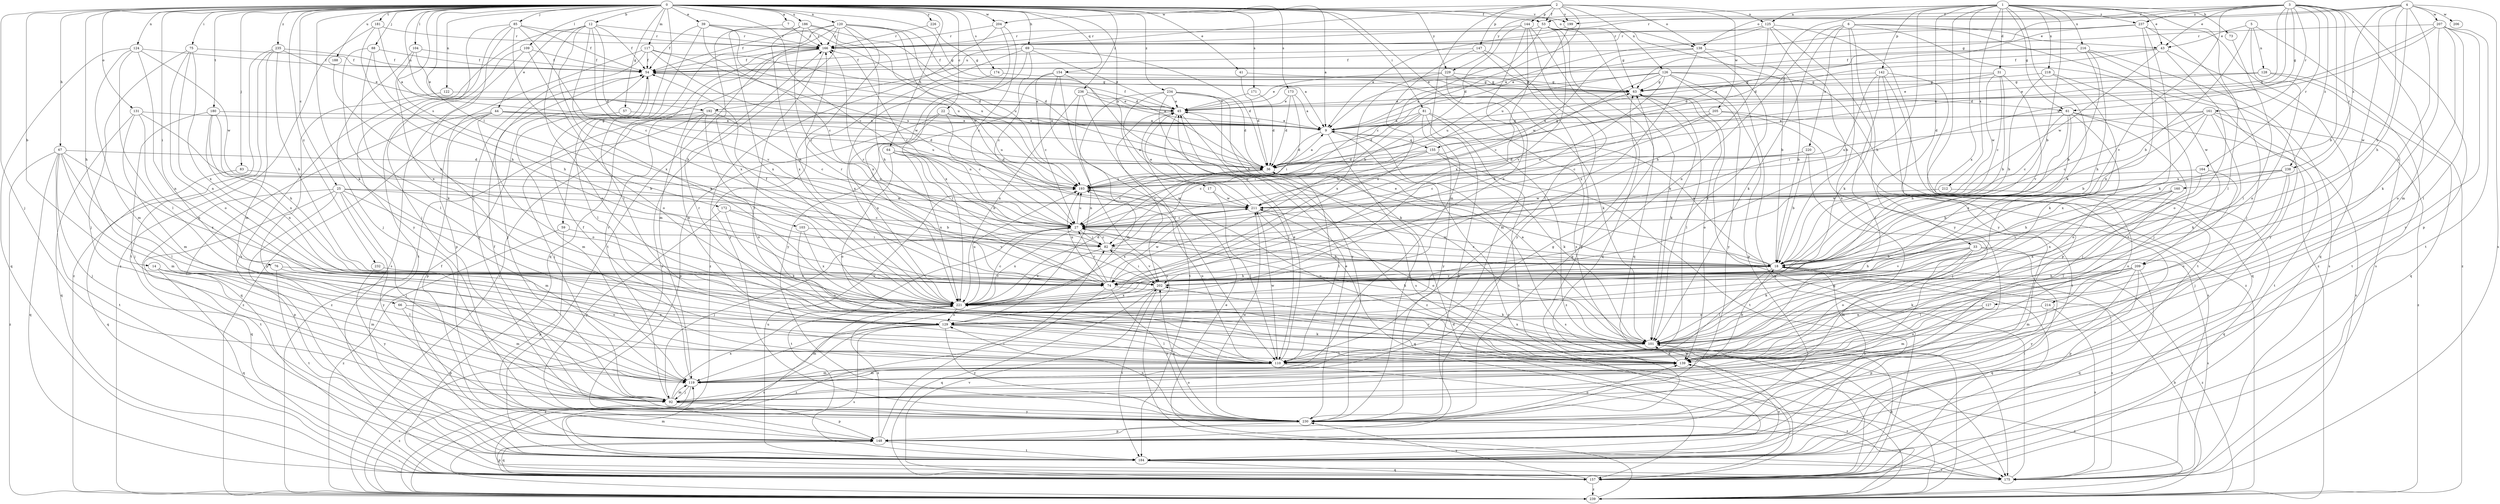 strict digraph  {
0;
1;
2;
3;
4;
5;
6;
7;
9;
12;
14;
17;
18;
22;
25;
27;
31;
33;
36;
39;
41;
43;
44;
45;
53;
54;
57;
59;
61;
63;
64;
66;
67;
69;
73;
74;
75;
76;
81;
82;
83;
85;
88;
92;
101;
103;
104;
109;
110;
117;
119;
120;
122;
124;
125;
126;
127;
128;
129;
131;
138;
139;
142;
144;
147;
148;
154;
155;
157;
160;
161;
164;
166;
171;
172;
173;
174;
175;
180;
181;
184;
186;
188;
192;
193;
199;
202;
204;
205;
206;
207;
209;
211;
212;
214;
216;
218;
220;
221;
226;
229;
230;
232;
234;
235;
236;
237;
238;
239;
0 -> 7  [label=a];
0 -> 9  [label=a];
0 -> 12  [label=b];
0 -> 14  [label=b];
0 -> 17  [label=b];
0 -> 22  [label=c];
0 -> 25  [label=c];
0 -> 27  [label=c];
0 -> 39  [label=e];
0 -> 41  [label=e];
0 -> 53  [label=f];
0 -> 57  [label=g];
0 -> 59  [label=g];
0 -> 61  [label=g];
0 -> 64  [label=h];
0 -> 66  [label=h];
0 -> 67  [label=h];
0 -> 69  [label=h];
0 -> 75  [label=i];
0 -> 76  [label=i];
0 -> 81  [label=i];
0 -> 83  [label=j];
0 -> 85  [label=j];
0 -> 88  [label=j];
0 -> 92  [label=j];
0 -> 101  [label=k];
0 -> 103  [label=l];
0 -> 104  [label=l];
0 -> 109  [label=l];
0 -> 117  [label=m];
0 -> 120  [label=n];
0 -> 122  [label=n];
0 -> 124  [label=n];
0 -> 131  [label=o];
0 -> 138  [label=o];
0 -> 154  [label=q];
0 -> 171  [label=s];
0 -> 172  [label=s];
0 -> 173  [label=s];
0 -> 174  [label=s];
0 -> 175  [label=s];
0 -> 180  [label=t];
0 -> 181  [label=t];
0 -> 186  [label=u];
0 -> 188  [label=u];
0 -> 192  [label=u];
0 -> 199  [label=v];
0 -> 204  [label=w];
0 -> 226  [label=y];
0 -> 229  [label=y];
0 -> 232  [label=z];
0 -> 234  [label=z];
0 -> 235  [label=z];
0 -> 236  [label=z];
1 -> 18  [label=b];
1 -> 31  [label=d];
1 -> 33  [label=d];
1 -> 36  [label=d];
1 -> 43  [label=e];
1 -> 61  [label=g];
1 -> 73  [label=h];
1 -> 74  [label=h];
1 -> 101  [label=k];
1 -> 110  [label=l];
1 -> 125  [label=n];
1 -> 142  [label=p];
1 -> 184  [label=t];
1 -> 212  [label=x];
1 -> 214  [label=x];
1 -> 216  [label=x];
1 -> 218  [label=x];
1 -> 229  [label=y];
1 -> 237  [label=z];
2 -> 36  [label=d];
2 -> 53  [label=f];
2 -> 119  [label=m];
2 -> 125  [label=n];
2 -> 126  [label=n];
2 -> 138  [label=o];
2 -> 144  [label=p];
2 -> 147  [label=p];
2 -> 192  [label=u];
2 -> 199  [label=v];
2 -> 204  [label=w];
2 -> 205  [label=w];
3 -> 18  [label=b];
3 -> 43  [label=e];
3 -> 53  [label=f];
3 -> 61  [label=g];
3 -> 119  [label=m];
3 -> 148  [label=p];
3 -> 155  [label=q];
3 -> 160  [label=r];
3 -> 161  [label=r];
3 -> 164  [label=r];
3 -> 166  [label=r];
3 -> 193  [label=u];
3 -> 199  [label=v];
3 -> 202  [label=v];
3 -> 237  [label=z];
3 -> 238  [label=z];
4 -> 18  [label=b];
4 -> 63  [label=g];
4 -> 74  [label=h];
4 -> 127  [label=n];
4 -> 138  [label=o];
4 -> 175  [label=s];
4 -> 206  [label=w];
4 -> 207  [label=w];
4 -> 209  [label=w];
4 -> 238  [label=z];
5 -> 18  [label=b];
5 -> 43  [label=e];
5 -> 128  [label=n];
5 -> 139  [label=o];
5 -> 239  [label=z];
6 -> 43  [label=e];
6 -> 101  [label=k];
6 -> 129  [label=n];
6 -> 139  [label=o];
6 -> 209  [label=w];
6 -> 220  [label=x];
6 -> 230  [label=y];
6 -> 239  [label=z];
7 -> 166  [label=r];
7 -> 221  [label=x];
9 -> 36  [label=d];
9 -> 155  [label=q];
9 -> 230  [label=y];
9 -> 239  [label=z];
12 -> 36  [label=d];
12 -> 44  [label=e];
12 -> 54  [label=f];
12 -> 74  [label=h];
12 -> 101  [label=k];
12 -> 139  [label=o];
12 -> 166  [label=r];
12 -> 175  [label=s];
12 -> 202  [label=v];
14 -> 110  [label=l];
14 -> 119  [label=m];
14 -> 157  [label=q];
14 -> 202  [label=v];
17 -> 110  [label=l];
17 -> 211  [label=w];
18 -> 9  [label=a];
18 -> 27  [label=c];
18 -> 45  [label=e];
18 -> 74  [label=h];
18 -> 110  [label=l];
18 -> 157  [label=q];
18 -> 166  [label=r];
18 -> 175  [label=s];
18 -> 202  [label=v];
18 -> 211  [label=w];
18 -> 239  [label=z];
22 -> 9  [label=a];
22 -> 27  [label=c];
22 -> 148  [label=p];
22 -> 193  [label=u];
22 -> 221  [label=x];
25 -> 18  [label=b];
25 -> 92  [label=j];
25 -> 119  [label=m];
25 -> 148  [label=p];
25 -> 157  [label=q];
25 -> 184  [label=t];
25 -> 211  [label=w];
25 -> 230  [label=y];
27 -> 82  [label=i];
27 -> 92  [label=j];
27 -> 101  [label=k];
27 -> 166  [label=r];
27 -> 184  [label=t];
27 -> 193  [label=u];
27 -> 221  [label=x];
31 -> 18  [label=b];
31 -> 27  [label=c];
31 -> 45  [label=e];
31 -> 63  [label=g];
31 -> 202  [label=v];
31 -> 211  [label=w];
33 -> 18  [label=b];
33 -> 74  [label=h];
33 -> 101  [label=k];
33 -> 119  [label=m];
33 -> 139  [label=o];
33 -> 175  [label=s];
33 -> 184  [label=t];
33 -> 202  [label=v];
36 -> 9  [label=a];
36 -> 27  [label=c];
36 -> 110  [label=l];
36 -> 175  [label=s];
36 -> 193  [label=u];
39 -> 27  [label=c];
39 -> 36  [label=d];
39 -> 54  [label=f];
39 -> 110  [label=l];
39 -> 166  [label=r];
39 -> 193  [label=u];
41 -> 36  [label=d];
41 -> 63  [label=g];
43 -> 9  [label=a];
43 -> 54  [label=f];
43 -> 139  [label=o];
43 -> 175  [label=s];
43 -> 211  [label=w];
44 -> 9  [label=a];
44 -> 36  [label=d];
44 -> 139  [label=o];
44 -> 148  [label=p];
44 -> 157  [label=q];
44 -> 193  [label=u];
44 -> 239  [label=z];
45 -> 9  [label=a];
45 -> 54  [label=f];
45 -> 110  [label=l];
45 -> 202  [label=v];
45 -> 239  [label=z];
53 -> 18  [label=b];
53 -> 27  [label=c];
53 -> 63  [label=g];
53 -> 101  [label=k];
53 -> 157  [label=q];
53 -> 166  [label=r];
53 -> 202  [label=v];
54 -> 63  [label=g];
54 -> 92  [label=j];
54 -> 110  [label=l];
57 -> 9  [label=a];
57 -> 119  [label=m];
59 -> 82  [label=i];
59 -> 148  [label=p];
59 -> 239  [label=z];
61 -> 9  [label=a];
61 -> 27  [label=c];
61 -> 74  [label=h];
61 -> 92  [label=j];
61 -> 139  [label=o];
61 -> 184  [label=t];
61 -> 221  [label=x];
63 -> 45  [label=e];
63 -> 101  [label=k];
63 -> 110  [label=l];
63 -> 139  [label=o];
64 -> 18  [label=b];
64 -> 36  [label=d];
64 -> 82  [label=i];
64 -> 139  [label=o];
64 -> 193  [label=u];
64 -> 221  [label=x];
66 -> 119  [label=m];
66 -> 129  [label=n];
66 -> 148  [label=p];
67 -> 36  [label=d];
67 -> 92  [label=j];
67 -> 110  [label=l];
67 -> 119  [label=m];
67 -> 157  [label=q];
67 -> 184  [label=t];
67 -> 221  [label=x];
67 -> 239  [label=z];
69 -> 27  [label=c];
69 -> 36  [label=d];
69 -> 45  [label=e];
69 -> 54  [label=f];
69 -> 221  [label=x];
69 -> 230  [label=y];
73 -> 110  [label=l];
74 -> 27  [label=c];
74 -> 54  [label=f];
74 -> 101  [label=k];
74 -> 166  [label=r];
74 -> 193  [label=u];
74 -> 211  [label=w];
74 -> 230  [label=y];
74 -> 239  [label=z];
75 -> 54  [label=f];
75 -> 92  [label=j];
75 -> 129  [label=n];
75 -> 139  [label=o];
75 -> 221  [label=x];
76 -> 139  [label=o];
76 -> 184  [label=t];
76 -> 202  [label=v];
81 -> 9  [label=a];
81 -> 36  [label=d];
81 -> 82  [label=i];
81 -> 148  [label=p];
81 -> 184  [label=t];
81 -> 230  [label=y];
81 -> 239  [label=z];
82 -> 18  [label=b];
82 -> 27  [label=c];
82 -> 202  [label=v];
82 -> 221  [label=x];
83 -> 157  [label=q];
83 -> 193  [label=u];
85 -> 27  [label=c];
85 -> 54  [label=f];
85 -> 92  [label=j];
85 -> 110  [label=l];
85 -> 166  [label=r];
85 -> 221  [label=x];
85 -> 230  [label=y];
88 -> 54  [label=f];
88 -> 74  [label=h];
88 -> 101  [label=k];
88 -> 110  [label=l];
92 -> 63  [label=g];
92 -> 119  [label=m];
92 -> 139  [label=o];
92 -> 148  [label=p];
92 -> 166  [label=r];
92 -> 221  [label=x];
92 -> 230  [label=y];
101 -> 9  [label=a];
101 -> 110  [label=l];
101 -> 139  [label=o];
101 -> 221  [label=x];
103 -> 82  [label=i];
103 -> 139  [label=o];
103 -> 221  [label=x];
104 -> 45  [label=e];
104 -> 54  [label=f];
104 -> 92  [label=j];
104 -> 221  [label=x];
109 -> 54  [label=f];
109 -> 139  [label=o];
109 -> 175  [label=s];
109 -> 184  [label=t];
110 -> 45  [label=e];
110 -> 119  [label=m];
110 -> 166  [label=r];
110 -> 193  [label=u];
110 -> 211  [label=w];
110 -> 239  [label=z];
117 -> 9  [label=a];
117 -> 54  [label=f];
117 -> 148  [label=p];
117 -> 193  [label=u];
117 -> 211  [label=w];
117 -> 230  [label=y];
119 -> 54  [label=f];
119 -> 92  [label=j];
119 -> 239  [label=z];
120 -> 36  [label=d];
120 -> 54  [label=f];
120 -> 74  [label=h];
120 -> 157  [label=q];
120 -> 166  [label=r];
120 -> 184  [label=t];
120 -> 193  [label=u];
120 -> 211  [label=w];
120 -> 221  [label=x];
120 -> 239  [label=z];
122 -> 45  [label=e];
122 -> 148  [label=p];
124 -> 54  [label=f];
124 -> 110  [label=l];
124 -> 119  [label=m];
124 -> 129  [label=n];
124 -> 157  [label=q];
124 -> 211  [label=w];
125 -> 9  [label=a];
125 -> 18  [label=b];
125 -> 74  [label=h];
125 -> 101  [label=k];
125 -> 166  [label=r];
125 -> 230  [label=y];
126 -> 9  [label=a];
126 -> 27  [label=c];
126 -> 63  [label=g];
126 -> 74  [label=h];
126 -> 148  [label=p];
126 -> 157  [label=q];
126 -> 193  [label=u];
126 -> 230  [label=y];
126 -> 239  [label=z];
127 -> 119  [label=m];
127 -> 129  [label=n];
127 -> 139  [label=o];
128 -> 45  [label=e];
128 -> 63  [label=g];
128 -> 157  [label=q];
128 -> 184  [label=t];
129 -> 101  [label=k];
129 -> 110  [label=l];
129 -> 119  [label=m];
129 -> 175  [label=s];
129 -> 230  [label=y];
129 -> 239  [label=z];
131 -> 9  [label=a];
131 -> 18  [label=b];
131 -> 119  [label=m];
131 -> 129  [label=n];
131 -> 157  [label=q];
138 -> 18  [label=b];
138 -> 54  [label=f];
138 -> 101  [label=k];
138 -> 211  [label=w];
138 -> 221  [label=x];
139 -> 18  [label=b];
139 -> 101  [label=k];
139 -> 119  [label=m];
139 -> 193  [label=u];
139 -> 202  [label=v];
139 -> 239  [label=z];
142 -> 63  [label=g];
142 -> 82  [label=i];
142 -> 110  [label=l];
142 -> 148  [label=p];
142 -> 157  [label=q];
142 -> 184  [label=t];
144 -> 74  [label=h];
144 -> 110  [label=l];
144 -> 129  [label=n];
144 -> 157  [label=q];
144 -> 166  [label=r];
144 -> 221  [label=x];
147 -> 54  [label=f];
147 -> 148  [label=p];
147 -> 221  [label=x];
147 -> 230  [label=y];
148 -> 18  [label=b];
148 -> 82  [label=i];
148 -> 157  [label=q];
148 -> 184  [label=t];
148 -> 221  [label=x];
154 -> 18  [label=b];
154 -> 27  [label=c];
154 -> 63  [label=g];
154 -> 110  [label=l];
154 -> 175  [label=s];
154 -> 230  [label=y];
155 -> 27  [label=c];
155 -> 36  [label=d];
155 -> 63  [label=g];
155 -> 101  [label=k];
155 -> 184  [label=t];
155 -> 211  [label=w];
157 -> 36  [label=d];
157 -> 101  [label=k];
157 -> 148  [label=p];
157 -> 202  [label=v];
157 -> 230  [label=y];
157 -> 239  [label=z];
160 -> 110  [label=l];
160 -> 202  [label=v];
160 -> 211  [label=w];
160 -> 221  [label=x];
161 -> 9  [label=a];
161 -> 18  [label=b];
161 -> 27  [label=c];
161 -> 101  [label=k];
161 -> 175  [label=s];
161 -> 193  [label=u];
161 -> 221  [label=x];
161 -> 239  [label=z];
164 -> 101  [label=k];
164 -> 139  [label=o];
164 -> 193  [label=u];
166 -> 54  [label=f];
166 -> 110  [label=l];
166 -> 119  [label=m];
166 -> 239  [label=z];
171 -> 36  [label=d];
171 -> 45  [label=e];
172 -> 27  [label=c];
172 -> 101  [label=k];
172 -> 202  [label=v];
172 -> 230  [label=y];
173 -> 9  [label=a];
173 -> 36  [label=d];
173 -> 45  [label=e];
173 -> 82  [label=i];
174 -> 63  [label=g];
174 -> 221  [label=x];
175 -> 63  [label=g];
180 -> 9  [label=a];
180 -> 74  [label=h];
180 -> 92  [label=j];
180 -> 129  [label=n];
180 -> 221  [label=x];
181 -> 9  [label=a];
181 -> 74  [label=h];
181 -> 166  [label=r];
181 -> 239  [label=z];
184 -> 54  [label=f];
184 -> 119  [label=m];
184 -> 139  [label=o];
184 -> 157  [label=q];
184 -> 175  [label=s];
184 -> 193  [label=u];
186 -> 36  [label=d];
186 -> 74  [label=h];
186 -> 82  [label=i];
186 -> 166  [label=r];
186 -> 193  [label=u];
186 -> 221  [label=x];
188 -> 74  [label=h];
192 -> 9  [label=a];
192 -> 27  [label=c];
192 -> 92  [label=j];
192 -> 129  [label=n];
192 -> 139  [label=o];
192 -> 239  [label=z];
193 -> 211  [label=w];
199 -> 9  [label=a];
199 -> 193  [label=u];
202 -> 82  [label=i];
202 -> 157  [label=q];
202 -> 184  [label=t];
202 -> 221  [label=x];
204 -> 27  [label=c];
204 -> 166  [label=r];
204 -> 221  [label=x];
204 -> 239  [label=z];
205 -> 9  [label=a];
205 -> 27  [label=c];
205 -> 175  [label=s];
205 -> 184  [label=t];
205 -> 211  [label=w];
207 -> 36  [label=d];
207 -> 101  [label=k];
207 -> 110  [label=l];
207 -> 139  [label=o];
207 -> 166  [label=r];
207 -> 184  [label=t];
207 -> 193  [label=u];
207 -> 230  [label=y];
209 -> 74  [label=h];
209 -> 101  [label=k];
209 -> 110  [label=l];
209 -> 119  [label=m];
209 -> 148  [label=p];
209 -> 157  [label=q];
209 -> 230  [label=y];
211 -> 27  [label=c];
211 -> 45  [label=e];
211 -> 139  [label=o];
211 -> 157  [label=q];
211 -> 221  [label=x];
212 -> 157  [label=q];
212 -> 211  [label=w];
214 -> 129  [label=n];
214 -> 148  [label=p];
214 -> 175  [label=s];
216 -> 18  [label=b];
216 -> 45  [label=e];
216 -> 54  [label=f];
216 -> 74  [label=h];
216 -> 175  [label=s];
216 -> 230  [label=y];
218 -> 18  [label=b];
218 -> 63  [label=g];
218 -> 92  [label=j];
218 -> 101  [label=k];
220 -> 18  [label=b];
220 -> 27  [label=c];
220 -> 36  [label=d];
220 -> 92  [label=j];
221 -> 27  [label=c];
221 -> 36  [label=d];
221 -> 129  [label=n];
221 -> 175  [label=s];
221 -> 193  [label=u];
226 -> 63  [label=g];
226 -> 166  [label=r];
229 -> 45  [label=e];
229 -> 63  [label=g];
229 -> 101  [label=k];
229 -> 119  [label=m];
229 -> 221  [label=x];
230 -> 45  [label=e];
230 -> 54  [label=f];
230 -> 63  [label=g];
230 -> 129  [label=n];
230 -> 139  [label=o];
230 -> 148  [label=p];
230 -> 175  [label=s];
230 -> 202  [label=v];
230 -> 211  [label=w];
232 -> 202  [label=v];
232 -> 230  [label=y];
234 -> 36  [label=d];
234 -> 45  [label=e];
234 -> 101  [label=k];
234 -> 129  [label=n];
234 -> 175  [label=s];
234 -> 211  [label=w];
234 -> 230  [label=y];
235 -> 45  [label=e];
235 -> 54  [label=f];
235 -> 74  [label=h];
235 -> 119  [label=m];
235 -> 184  [label=t];
235 -> 239  [label=z];
236 -> 9  [label=a];
236 -> 45  [label=e];
236 -> 119  [label=m];
236 -> 184  [label=t];
236 -> 221  [label=x];
237 -> 9  [label=a];
237 -> 36  [label=d];
237 -> 92  [label=j];
237 -> 101  [label=k];
237 -> 129  [label=n];
237 -> 157  [label=q];
237 -> 166  [label=r];
238 -> 18  [label=b];
238 -> 74  [label=h];
238 -> 92  [label=j];
238 -> 139  [label=o];
238 -> 193  [label=u];
239 -> 18  [label=b];
239 -> 45  [label=e];
}

